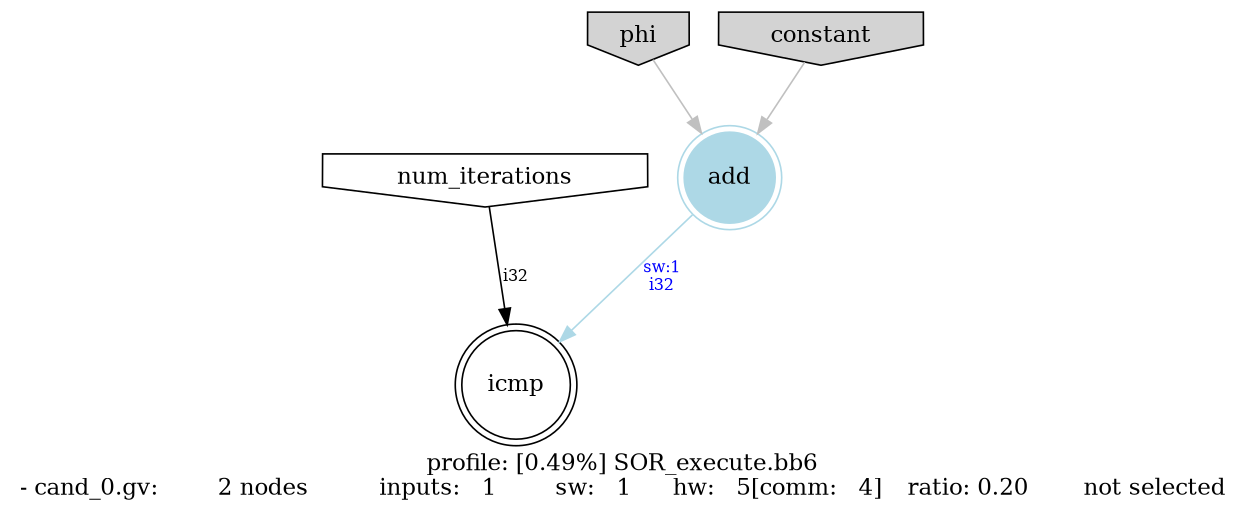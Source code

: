 digraph G {
size = "8.3,11.7"; //a4 size
label = "profile: [0.49%] SOR_execute.bb6\n- cand_0.gv: 	   2 nodes 	 inputs:   1 	 sw:   1 	 hw:   5[comm:   4] 	 ratio: 0.20 	 not selected"
node_0 [ label = "add" shape = "doublecircle" rank = "sink" style = "filled" color = "lightblue" ];
node_1 [ label = "phi" shape = "invhouse" rank = "source"];
node_2 [ label = "constant" shape = "diamond" shape = "invhouse" rank = "source" style = "filled"                    bgcolor = "lightblue" ];
node_3 [ label = "icmp" shape = "doublecircle" rank = "sink"];
node_4 [ label = "num_iterations" shape = "invhouse" rank = "source"];
node_1 -> node_0 [ fontsize = 10 label = "sw:1\ni32"  color = "gray" label = "" ];
node_2 -> node_0 [ fontsize = 10 label = "sw: 0\ni32"  color = "gray" label = "" ];
node_0 -> node_3 [ fontsize = 10 label = "sw:1\ni32"  fontcolor = "blue" color = "lightblue"  ];
node_4 -> node_3 [ fontsize = 10 label = "i32"  ];


/* Additional source nodes */
node_1 [ shape = "invhouse" rank = "source" style = "filled" bgcolor = "lightblue" ];
}
